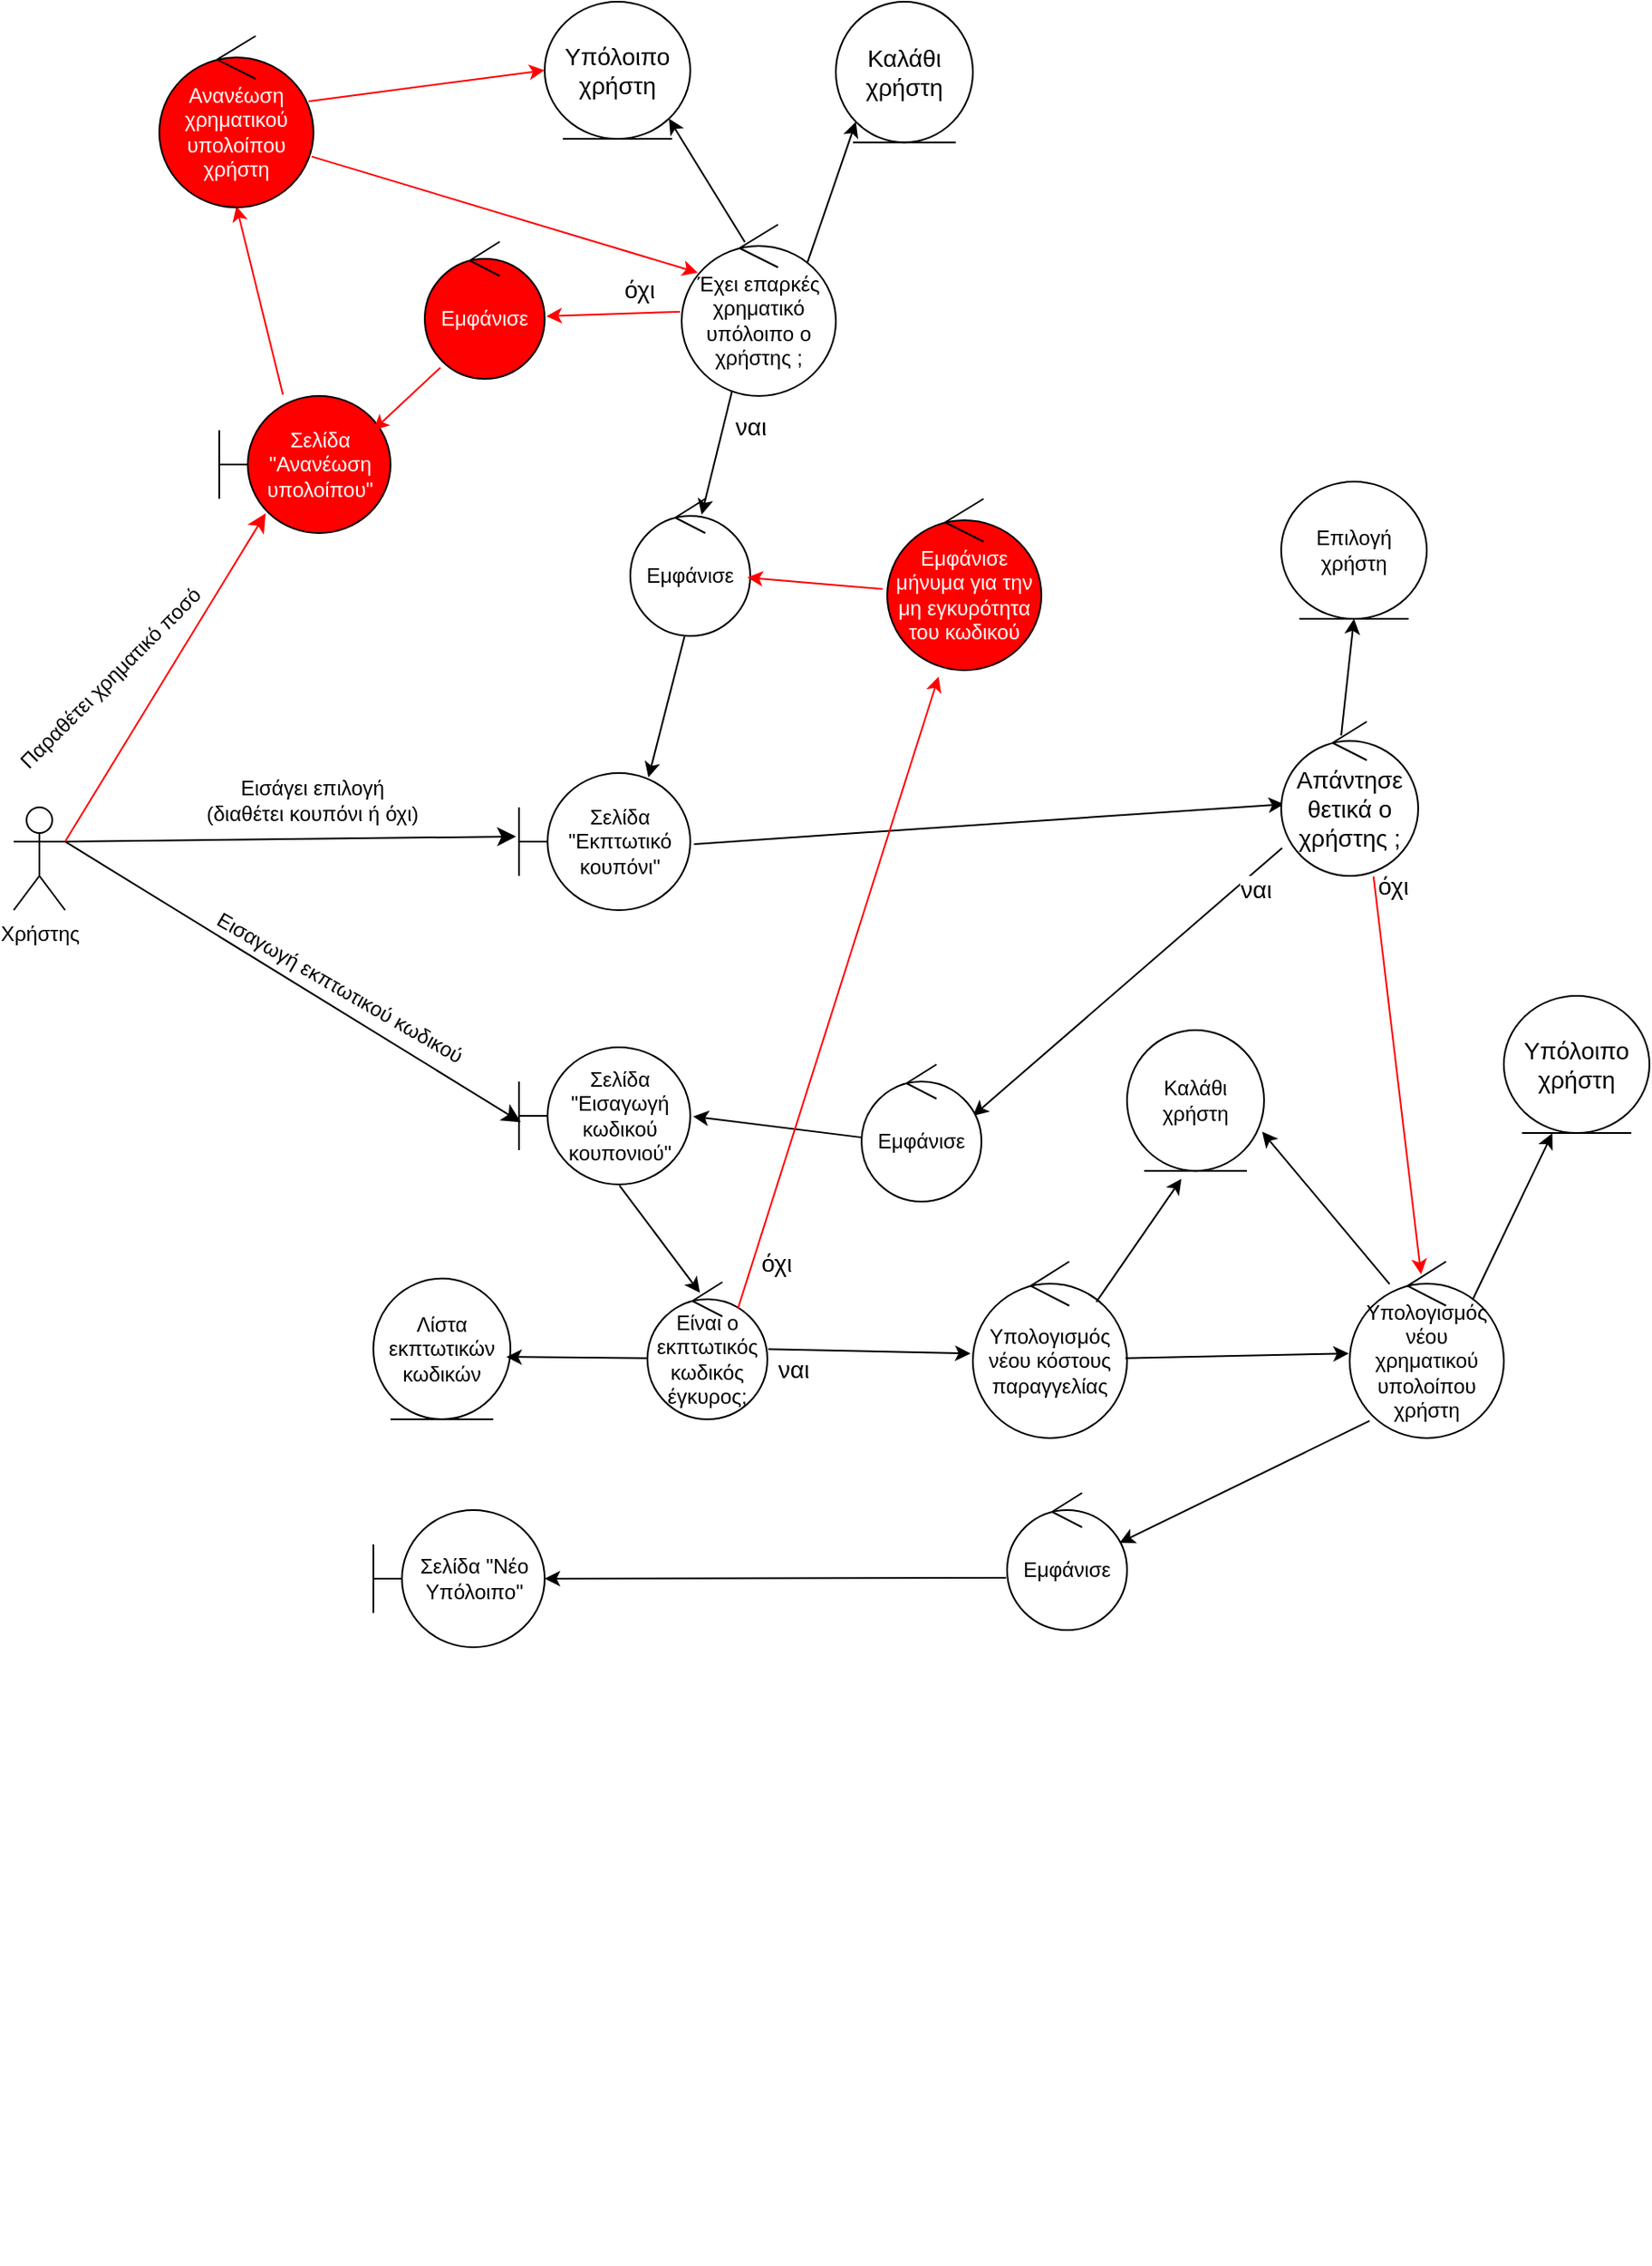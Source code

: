 <mxfile version="21.3.2" type="device">
  <diagram name="Σελίδα-1" id="WVEBd1sjFHavCeA0LY7U">
    <mxGraphModel dx="2290" dy="1243" grid="1" gridSize="10" guides="1" tooltips="1" connect="1" arrows="1" fold="1" page="1" pageScale="1" pageWidth="1169" pageHeight="1654" math="0" shadow="0">
      <root>
        <mxCell id="0" />
        <mxCell id="1" parent="0" />
        <mxCell id="arP7l1wMcAtvW6ZHbNae-1" value="Χρήστης" style="shape=umlActor;verticalLabelPosition=bottom;verticalAlign=top;html=1;outlineConnect=0;fontColor=#000000;" parent="1" vertex="1">
          <mxGeometry x="90" y="510" width="30" height="60" as="geometry" />
        </mxCell>
        <mxCell id="SWPQcaOPygvo77F1xrFM-1" value="&lt;font&gt;Έχει επαρκές χρηματικό υπόλοιπο ο χρήστης ;&lt;/font&gt;" style="ellipse;shape=umlControl;whiteSpace=wrap;html=1;strokeColor=#000000;fontColor=#000000;" vertex="1" parent="1">
          <mxGeometry x="480" y="170" width="90" height="100" as="geometry" />
        </mxCell>
        <mxCell id="SWPQcaOPygvo77F1xrFM-2" value="" style="edgeStyle=none;rounded=0;orthogonalLoop=1;jettySize=auto;html=1;strokeColor=#000000;fontColor=#000000;exitX=0.327;exitY=0.97;exitDx=0;exitDy=0;exitPerimeter=0;entryX=0.595;entryY=0.115;entryDx=0;entryDy=0;entryPerimeter=0;" edge="1" parent="1" source="SWPQcaOPygvo77F1xrFM-1" target="SWPQcaOPygvo77F1xrFM-4">
          <mxGeometry relative="1" as="geometry">
            <mxPoint x="535" y="520" as="sourcePoint" />
            <mxPoint x="430" y="440" as="targetPoint" />
          </mxGeometry>
        </mxCell>
        <mxCell id="SWPQcaOPygvo77F1xrFM-3" value="&lt;font style=&quot;font-size: 14px;&quot;&gt;ναι&lt;br&gt;&lt;br&gt;&lt;/font&gt;" style="edgeLabel;html=1;align=center;verticalAlign=middle;resizable=0;points=[];fontColor=#000000;fontSize=14;" vertex="1" connectable="0" parent="1">
          <mxGeometry x="525" y="810" as="geometry">
            <mxPoint x="-5" y="-514" as="offset" />
          </mxGeometry>
        </mxCell>
        <mxCell id="SWPQcaOPygvo77F1xrFM-4" value="&lt;font&gt;Εμφάνισε&lt;/font&gt;" style="ellipse;shape=umlControl;whiteSpace=wrap;html=1;strokeColor=#000000;fontColor=#000000;" vertex="1" parent="1">
          <mxGeometry x="450" y="330" width="70" height="80" as="geometry" />
        </mxCell>
        <mxCell id="SWPQcaOPygvo77F1xrFM-5" value="" style="rounded=0;orthogonalLoop=1;jettySize=auto;html=1;exitX=0.452;exitY=1.004;exitDx=0;exitDy=0;exitPerimeter=0;fillColor=#ffe6cc;strokeColor=#000000;fontColor=#000000;entryX=0.756;entryY=0.032;entryDx=0;entryDy=0;entryPerimeter=0;" edge="1" parent="1" source="SWPQcaOPygvo77F1xrFM-4" target="SWPQcaOPygvo77F1xrFM-7">
          <mxGeometry relative="1" as="geometry">
            <mxPoint x="215" y="540" as="sourcePoint" />
            <mxPoint x="380" y="470" as="targetPoint" />
          </mxGeometry>
        </mxCell>
        <mxCell id="SWPQcaOPygvo77F1xrFM-7" value="&lt;font&gt;Σελίδα &quot;Εκπτωτικό κουπόνι&quot;&lt;/font&gt;" style="shape=umlBoundary;whiteSpace=wrap;html=1;strokeColor=#000000;fontColor=#000000;" vertex="1" parent="1">
          <mxGeometry x="385" y="490" width="100" height="80" as="geometry" />
        </mxCell>
        <mxCell id="SWPQcaOPygvo77F1xrFM-8" value="" style="edgeStyle=none;curved=1;rounded=0;orthogonalLoop=1;jettySize=auto;html=1;fontSize=12;startSize=8;endSize=8;strokeColor=#000000;exitX=1;exitY=0.333;exitDx=0;exitDy=0;exitPerimeter=0;entryX=-0.017;entryY=0.463;entryDx=0;entryDy=0;entryPerimeter=0;" edge="1" parent="1" source="arP7l1wMcAtvW6ZHbNae-1" target="SWPQcaOPygvo77F1xrFM-7">
          <mxGeometry relative="1" as="geometry">
            <Array as="points" />
            <mxPoint x="89" y="871" as="targetPoint" />
            <mxPoint x="-145" y="580" as="sourcePoint" />
          </mxGeometry>
        </mxCell>
        <mxCell id="SWPQcaOPygvo77F1xrFM-9" value="&lt;font style=&quot;font-size: 12px;&quot;&gt;Εισάγει επιλογή&lt;br style=&quot;font-size: 12px;&quot;&gt;(διαθέτει κουπόνι ή όχι)&lt;br style=&quot;font-size: 12px;&quot;&gt;&lt;/font&gt;" style="edgeLabel;html=1;align=center;verticalAlign=middle;resizable=0;points=[];fontSize=12;rotation=0;fontColor=#000000;" vertex="1" connectable="0" parent="1">
          <mxGeometry x="440.0" y="930.004" as="geometry">
            <mxPoint x="-176" y="-424" as="offset" />
          </mxGeometry>
        </mxCell>
        <mxCell id="SWPQcaOPygvo77F1xrFM-10" value="" style="edgeStyle=none;rounded=0;orthogonalLoop=1;jettySize=auto;html=1;strokeColor=#000000;fontColor=#000000;exitX=1.022;exitY=0.518;exitDx=0;exitDy=0;exitPerimeter=0;entryX=0.021;entryY=0.535;entryDx=0;entryDy=0;entryPerimeter=0;" edge="1" parent="1" source="SWPQcaOPygvo77F1xrFM-7" target="SWPQcaOPygvo77F1xrFM-11">
          <mxGeometry relative="1" as="geometry">
            <mxPoint x="627" y="550" as="sourcePoint" />
            <mxPoint x="610" y="551" as="targetPoint" />
          </mxGeometry>
        </mxCell>
        <mxCell id="SWPQcaOPygvo77F1xrFM-11" value="&lt;font style=&quot;font-size: 14px;&quot;&gt;Απάντησε θετικά ο χρήστης ;&lt;/font&gt;" style="ellipse;shape=umlControl;whiteSpace=wrap;html=1;strokeColor=#000000;fontColor=#000000;fontSize=14;" vertex="1" parent="1">
          <mxGeometry x="830" y="460" width="80" height="90" as="geometry" />
        </mxCell>
        <mxCell id="SWPQcaOPygvo77F1xrFM-13" value="&lt;font&gt;Επιλογή χρήστη&lt;/font&gt;" style="ellipse;shape=umlEntity;whiteSpace=wrap;html=1;strokeColor=#000000;fontColor=#000000;" vertex="1" parent="1">
          <mxGeometry x="830" y="320" width="85" height="80" as="geometry" />
        </mxCell>
        <mxCell id="SWPQcaOPygvo77F1xrFM-14" value="" style="endArrow=classic;html=1;rounded=0;entryX=0.5;entryY=1;entryDx=0;entryDy=0;exitX=0.438;exitY=0.09;exitDx=0;exitDy=0;exitPerimeter=0;" edge="1" parent="1" source="SWPQcaOPygvo77F1xrFM-11" target="SWPQcaOPygvo77F1xrFM-13">
          <mxGeometry width="50" height="50" relative="1" as="geometry">
            <mxPoint x="760" y="720" as="sourcePoint" />
            <mxPoint x="810" y="670" as="targetPoint" />
          </mxGeometry>
        </mxCell>
        <mxCell id="SWPQcaOPygvo77F1xrFM-15" value="" style="edgeStyle=none;rounded=0;orthogonalLoop=1;jettySize=auto;html=1;strokeColor=#000000;fontColor=#000000;exitX=0.007;exitY=0.819;exitDx=0;exitDy=0;exitPerimeter=0;entryX=0.929;entryY=0.375;entryDx=0;entryDy=0;entryPerimeter=0;" edge="1" parent="1" source="SWPQcaOPygvo77F1xrFM-11" target="SWPQcaOPygvo77F1xrFM-17">
          <mxGeometry relative="1" as="geometry">
            <mxPoint x="637" y="620" as="sourcePoint" />
            <mxPoint x="600" y="690" as="targetPoint" />
          </mxGeometry>
        </mxCell>
        <mxCell id="SWPQcaOPygvo77F1xrFM-16" value="&lt;font style=&quot;font-size: 14px;&quot;&gt;ναι&lt;br&gt;&lt;br&gt;&lt;/font&gt;" style="edgeLabel;html=1;align=center;verticalAlign=middle;resizable=0;points=[];fontColor=#000000;fontSize=14;" vertex="1" connectable="0" parent="1">
          <mxGeometry x="820" y="1080" as="geometry">
            <mxPoint x="-5" y="-514" as="offset" />
          </mxGeometry>
        </mxCell>
        <mxCell id="SWPQcaOPygvo77F1xrFM-17" value="&lt;font&gt;Εμφάνισε&lt;/font&gt;" style="ellipse;shape=umlControl;whiteSpace=wrap;html=1;strokeColor=#000000;fontColor=#000000;" vertex="1" parent="1">
          <mxGeometry x="585" y="660" width="70" height="80" as="geometry" />
        </mxCell>
        <mxCell id="SWPQcaOPygvo77F1xrFM-18" value="&lt;font&gt;Σελίδα &quot;Εισαγωγή κωδικού κουπονιού&quot;&lt;/font&gt;" style="shape=umlBoundary;whiteSpace=wrap;html=1;strokeColor=#000000;fontColor=#000000;" vertex="1" parent="1">
          <mxGeometry x="385" y="650" width="100" height="80" as="geometry" />
        </mxCell>
        <mxCell id="SWPQcaOPygvo77F1xrFM-19" value="" style="edgeStyle=none;rounded=0;orthogonalLoop=1;jettySize=auto;html=1;strokeColor=#000000;fontColor=#000000;exitX=0;exitY=0.532;exitDx=0;exitDy=0;exitPerimeter=0;entryX=1.017;entryY=0.504;entryDx=0;entryDy=0;entryPerimeter=0;" edge="1" parent="1" source="SWPQcaOPygvo77F1xrFM-17" target="SWPQcaOPygvo77F1xrFM-18">
          <mxGeometry relative="1" as="geometry">
            <mxPoint x="502" y="571" as="sourcePoint" />
            <mxPoint x="632" y="563" as="targetPoint" />
          </mxGeometry>
        </mxCell>
        <mxCell id="SWPQcaOPygvo77F1xrFM-20" value="" style="edgeStyle=none;curved=1;rounded=0;orthogonalLoop=1;jettySize=auto;html=1;fontSize=12;startSize=8;endSize=8;strokeColor=#000000;exitX=1;exitY=0.333;exitDx=0;exitDy=0;exitPerimeter=0;entryX=0.011;entryY=0.546;entryDx=0;entryDy=0;entryPerimeter=0;" edge="1" parent="1" source="arP7l1wMcAtvW6ZHbNae-1" target="SWPQcaOPygvo77F1xrFM-18">
          <mxGeometry relative="1" as="geometry">
            <Array as="points" />
            <mxPoint x="398" y="567" as="targetPoint" />
            <mxPoint x="130" y="540" as="sourcePoint" />
          </mxGeometry>
        </mxCell>
        <mxCell id="SWPQcaOPygvo77F1xrFM-21" value="&lt;font style=&quot;font-size: 12px;&quot;&gt;Εισαγωγή εκπτωτικού κωδικού&lt;br style=&quot;font-size: 12px;&quot;&gt;&lt;/font&gt;" style="edgeLabel;html=1;align=center;verticalAlign=middle;resizable=0;points=[];fontSize=12;rotation=30;fontColor=#000000;" vertex="1" connectable="0" parent="1">
          <mxGeometry x="220.0" y="1070.004" as="geometry">
            <mxPoint x="-176" y="-424" as="offset" />
          </mxGeometry>
        </mxCell>
        <mxCell id="SWPQcaOPygvo77F1xrFM-22" value="" style="edgeStyle=none;rounded=0;orthogonalLoop=1;jettySize=auto;html=1;strokeColor=#000000;fontColor=#000000;exitX=0.587;exitY=1.008;exitDx=0;exitDy=0;exitPerimeter=0;entryX=0.438;entryY=0.078;entryDx=0;entryDy=0;entryPerimeter=0;" edge="1" parent="1" source="SWPQcaOPygvo77F1xrFM-18" target="SWPQcaOPygvo77F1xrFM-23">
          <mxGeometry relative="1" as="geometry">
            <mxPoint x="559" y="700" as="sourcePoint" />
            <mxPoint x="460" y="850" as="targetPoint" />
          </mxGeometry>
        </mxCell>
        <mxCell id="SWPQcaOPygvo77F1xrFM-23" value="&lt;font&gt;Είναι ο εκπτωτικός κωδικός έγκυρος;&lt;/font&gt;" style="ellipse;shape=umlControl;whiteSpace=wrap;html=1;strokeColor=#000000;fontColor=#000000;" vertex="1" parent="1">
          <mxGeometry x="460" y="787" width="70" height="80" as="geometry" />
        </mxCell>
        <mxCell id="SWPQcaOPygvo77F1xrFM-24" value="" style="edgeStyle=none;rounded=0;orthogonalLoop=1;jettySize=auto;html=1;strokeColor=#000000;fontColor=#000000;exitX=1.007;exitY=0.489;exitDx=0;exitDy=0;exitPerimeter=0;entryX=-0.015;entryY=0.521;entryDx=0;entryDy=0;entryPerimeter=0;" edge="1" parent="1" source="SWPQcaOPygvo77F1xrFM-23" target="SWPQcaOPygvo77F1xrFM-27">
          <mxGeometry relative="1" as="geometry">
            <mxPoint x="550" y="830" as="sourcePoint" />
            <mxPoint x="620" y="826" as="targetPoint" />
          </mxGeometry>
        </mxCell>
        <mxCell id="SWPQcaOPygvo77F1xrFM-25" value="&lt;font style=&quot;font-size: 14px;&quot;&gt;ναι&lt;br&gt;&lt;br&gt;&lt;/font&gt;" style="edgeLabel;html=1;align=center;verticalAlign=middle;resizable=0;points=[];fontColor=#000000;fontSize=14;" vertex="1" connectable="0" parent="1">
          <mxGeometry x="550" y="1360" as="geometry">
            <mxPoint x="-5" y="-514" as="offset" />
          </mxGeometry>
        </mxCell>
        <mxCell id="SWPQcaOPygvo77F1xrFM-26" value="Καλάθι χρήστη" style="ellipse;shape=umlEntity;whiteSpace=wrap;html=1;fontColor=#000000;strokeColor=#000000;" vertex="1" parent="1">
          <mxGeometry x="740" y="640" width="80" height="82.1" as="geometry" />
        </mxCell>
        <mxCell id="SWPQcaOPygvo77F1xrFM-27" value="Υπολογισμός νέου κόστους παραγγελίας&lt;br&gt;" style="ellipse;shape=umlControl;whiteSpace=wrap;html=1;strokeColor=#000000;fontColor=#000000;" vertex="1" parent="1">
          <mxGeometry x="650" y="775" width="90" height="103" as="geometry" />
        </mxCell>
        <mxCell id="SWPQcaOPygvo77F1xrFM-28" value="" style="edgeStyle=none;rounded=0;orthogonalLoop=1;jettySize=auto;html=1;strokeColor=#000000;fontColor=#000000;exitX=0.801;exitY=0.229;exitDx=0;exitDy=0;exitPerimeter=0;entryX=0.397;entryY=1.056;entryDx=0;entryDy=0;entryPerimeter=0;" edge="1" parent="1" source="SWPQcaOPygvo77F1xrFM-27" target="SWPQcaOPygvo77F1xrFM-26">
          <mxGeometry relative="1" as="geometry">
            <mxPoint x="495" y="836" as="sourcePoint" />
            <mxPoint x="659" y="839" as="targetPoint" />
          </mxGeometry>
        </mxCell>
        <mxCell id="SWPQcaOPygvo77F1xrFM-29" value="" style="edgeStyle=none;rounded=0;orthogonalLoop=1;jettySize=auto;html=1;strokeColor=#000000;fontColor=#000000;exitX=0.99;exitY=0.547;exitDx=0;exitDy=0;exitPerimeter=0;entryX=-0.006;entryY=0.521;entryDx=0;entryDy=0;entryPerimeter=0;" edge="1" parent="1" source="SWPQcaOPygvo77F1xrFM-27" target="SWPQcaOPygvo77F1xrFM-30">
          <mxGeometry relative="1" as="geometry">
            <mxPoint x="800" y="824" as="sourcePoint" />
            <mxPoint x="890" y="831" as="targetPoint" />
          </mxGeometry>
        </mxCell>
        <mxCell id="SWPQcaOPygvo77F1xrFM-30" value="Υπολογισμός νέου χρηματικού υπολοίπου χρήστη" style="ellipse;shape=umlControl;whiteSpace=wrap;html=1;strokeColor=#000000;fontColor=#000000;" vertex="1" parent="1">
          <mxGeometry x="870" y="775" width="90" height="103" as="geometry" />
        </mxCell>
        <mxCell id="SWPQcaOPygvo77F1xrFM-31" value="" style="edgeStyle=none;rounded=0;orthogonalLoop=1;jettySize=auto;html=1;strokeColor=#000000;fontColor=#000000;exitX=0.259;exitY=0.128;exitDx=0;exitDy=0;exitPerimeter=0;entryX=0.986;entryY=0.722;entryDx=0;entryDy=0;entryPerimeter=0;" edge="1" parent="1" source="SWPQcaOPygvo77F1xrFM-30" target="SWPQcaOPygvo77F1xrFM-26">
          <mxGeometry relative="1" as="geometry">
            <mxPoint x="732" y="809" as="sourcePoint" />
            <mxPoint x="782" y="737" as="targetPoint" />
          </mxGeometry>
        </mxCell>
        <mxCell id="SWPQcaOPygvo77F1xrFM-32" value="" style="edgeStyle=none;rounded=0;orthogonalLoop=1;jettySize=auto;html=1;strokeColor=#000000;fontColor=#000000;exitX=0.41;exitY=0.103;exitDx=0;exitDy=0;exitPerimeter=0;entryX=1;entryY=1;entryDx=0;entryDy=0;" edge="1" parent="1" source="SWPQcaOPygvo77F1xrFM-1" target="SWPQcaOPygvo77F1xrFM-35">
          <mxGeometry relative="1" as="geometry">
            <mxPoint x="519" y="277" as="sourcePoint" />
            <mxPoint x="480" y="130" as="targetPoint" />
          </mxGeometry>
        </mxCell>
        <mxCell id="SWPQcaOPygvo77F1xrFM-33" value="" style="edgeStyle=none;rounded=0;orthogonalLoop=1;jettySize=auto;html=1;strokeColor=#000000;fontColor=#000000;exitX=0.816;exitY=0.221;exitDx=0;exitDy=0;exitPerimeter=0;entryX=0;entryY=1;entryDx=0;entryDy=0;" edge="1" parent="1" source="SWPQcaOPygvo77F1xrFM-1" target="SWPQcaOPygvo77F1xrFM-34">
          <mxGeometry relative="1" as="geometry">
            <mxPoint x="519" y="277" as="sourcePoint" />
            <mxPoint x="600" y="130" as="targetPoint" />
          </mxGeometry>
        </mxCell>
        <mxCell id="SWPQcaOPygvo77F1xrFM-34" value="Καλάθι χρήστη" style="ellipse;shape=umlEntity;whiteSpace=wrap;html=1;fontColor=#000000;strokeColor=#000000;fontSize=14;" vertex="1" parent="1">
          <mxGeometry x="570" y="40" width="80" height="82.1" as="geometry" />
        </mxCell>
        <mxCell id="SWPQcaOPygvo77F1xrFM-35" value="Υπόλοιπο χρήστη" style="ellipse;shape=umlEntity;whiteSpace=wrap;html=1;strokeColor=#000000;fontColor=#000000;fontSize=14;" vertex="1" parent="1">
          <mxGeometry x="400" y="40.0" width="85" height="80" as="geometry" />
        </mxCell>
        <mxCell id="SWPQcaOPygvo77F1xrFM-37" value="" style="edgeStyle=none;rounded=0;orthogonalLoop=1;jettySize=auto;html=1;strokeColor=#000000;fontColor=#000000;exitX=0.797;exitY=0.217;exitDx=0;exitDy=0;exitPerimeter=0;entryX=0.333;entryY=1.002;entryDx=0;entryDy=0;entryPerimeter=0;" edge="1" parent="1" source="SWPQcaOPygvo77F1xrFM-30" target="SWPQcaOPygvo77F1xrFM-38">
          <mxGeometry relative="1" as="geometry">
            <mxPoint x="960" y="753" as="sourcePoint" />
            <mxPoint x="980" y="690" as="targetPoint" />
          </mxGeometry>
        </mxCell>
        <mxCell id="SWPQcaOPygvo77F1xrFM-38" value="Υπόλοιπο χρήστη" style="ellipse;shape=umlEntity;whiteSpace=wrap;html=1;strokeColor=#000000;fontColor=#000000;fontSize=14;" vertex="1" parent="1">
          <mxGeometry x="960" y="620" width="85" height="80" as="geometry" />
        </mxCell>
        <mxCell id="SWPQcaOPygvo77F1xrFM-39" value="Λίστα εκπτωτικών κωδικών" style="ellipse;shape=umlEntity;whiteSpace=wrap;html=1;fontColor=#000000;strokeColor=#000000;" vertex="1" parent="1">
          <mxGeometry x="300" y="784.9" width="80" height="82.1" as="geometry" />
        </mxCell>
        <mxCell id="SWPQcaOPygvo77F1xrFM-40" value="" style="edgeStyle=none;rounded=0;orthogonalLoop=1;jettySize=auto;html=1;strokeColor=#000000;fontColor=#000000;exitX=-0.001;exitY=0.554;exitDx=0;exitDy=0;exitPerimeter=0;entryX=0.97;entryY=0.557;entryDx=0;entryDy=0;entryPerimeter=0;" edge="1" parent="1" source="SWPQcaOPygvo77F1xrFM-23" target="SWPQcaOPygvo77F1xrFM-39">
          <mxGeometry relative="1" as="geometry">
            <mxPoint x="412" y="890" as="sourcePoint" />
            <mxPoint x="390" y="827" as="targetPoint" />
          </mxGeometry>
        </mxCell>
        <mxCell id="SWPQcaOPygvo77F1xrFM-41" value="&lt;font&gt;Εμφάνισε&lt;/font&gt;" style="ellipse;shape=umlControl;whiteSpace=wrap;html=1;strokeColor=#000000;fontColor=#000000;" vertex="1" parent="1">
          <mxGeometry x="670" y="910" width="70" height="80" as="geometry" />
        </mxCell>
        <mxCell id="SWPQcaOPygvo77F1xrFM-42" value="" style="edgeStyle=none;rounded=0;orthogonalLoop=1;jettySize=auto;html=1;strokeColor=#000000;fontColor=#000000;exitX=0.129;exitY=0.902;exitDx=0;exitDy=0;exitPerimeter=0;entryX=0.937;entryY=0.364;entryDx=0;entryDy=0;entryPerimeter=0;" edge="1" parent="1" source="SWPQcaOPygvo77F1xrFM-30" target="SWPQcaOPygvo77F1xrFM-41">
          <mxGeometry relative="1" as="geometry">
            <mxPoint x="847" y="930" as="sourcePoint" />
            <mxPoint x="800" y="1018" as="targetPoint" />
          </mxGeometry>
        </mxCell>
        <mxCell id="SWPQcaOPygvo77F1xrFM-43" value="" style="edgeStyle=none;rounded=0;orthogonalLoop=1;jettySize=auto;html=1;strokeColor=#000000;fontColor=#000000;exitX=-0.009;exitY=0.619;exitDx=0;exitDy=0;exitPerimeter=0;entryX=1;entryY=0.5;entryDx=0;entryDy=0;entryPerimeter=0;" edge="1" parent="1" source="SWPQcaOPygvo77F1xrFM-41" target="SWPQcaOPygvo77F1xrFM-44">
          <mxGeometry relative="1" as="geometry">
            <mxPoint x="430" y="1052" as="sourcePoint" />
            <mxPoint x="350" y="1020" as="targetPoint" />
          </mxGeometry>
        </mxCell>
        <mxCell id="SWPQcaOPygvo77F1xrFM-44" value="&lt;font&gt;Σελίδα &quot;Νέο Υπόλοιπο&quot;&lt;/font&gt;" style="shape=umlBoundary;whiteSpace=wrap;html=1;strokeColor=#000000;fontColor=#000000;" vertex="1" parent="1">
          <mxGeometry x="300" y="920" width="100" height="80" as="geometry" />
        </mxCell>
        <mxCell id="SWPQcaOPygvo77F1xrFM-45" value="" style="endArrow=classic;html=1;rounded=0;exitX=-0.011;exitY=0.509;exitDx=0;exitDy=0;exitPerimeter=0;strokeColor=#FF0000;entryX=1.014;entryY=0.543;entryDx=0;entryDy=0;entryPerimeter=0;" edge="1" parent="1" source="SWPQcaOPygvo77F1xrFM-1" target="SWPQcaOPygvo77F1xrFM-48">
          <mxGeometry width="50" height="50" relative="1" as="geometry">
            <mxPoint x="650" y="231" as="sourcePoint" />
            <mxPoint x="730" y="225" as="targetPoint" />
          </mxGeometry>
        </mxCell>
        <mxCell id="SWPQcaOPygvo77F1xrFM-47" value="&lt;font style=&quot;font-size: 14px;&quot;&gt;όχι&lt;br&gt;&lt;/font&gt;" style="edgeLabel;html=1;align=center;verticalAlign=middle;resizable=0;points=[];fontColor=#000000;fontSize=14;" vertex="1" connectable="0" parent="1">
          <mxGeometry x="460" y="722.1" as="geometry">
            <mxPoint x="-5" y="-514" as="offset" />
          </mxGeometry>
        </mxCell>
        <mxCell id="SWPQcaOPygvo77F1xrFM-48" value="&lt;font&gt;Εμφάνισε&lt;/font&gt;" style="ellipse;shape=umlControl;whiteSpace=wrap;html=1;strokeColor=#000000;fontColor=#FFFFFF;fillColor=#FF0000;" vertex="1" parent="1">
          <mxGeometry x="330" y="180" width="70" height="80" as="geometry" />
        </mxCell>
        <mxCell id="SWPQcaOPygvo77F1xrFM-49" value="&lt;font&gt;Σελίδα &quot;Ανανέωση υπολοίπου&quot;&lt;/font&gt;" style="shape=umlBoundary;whiteSpace=wrap;html=1;strokeColor=#000000;fontColor=#FFFFFF;fillColor=#FF0000;" vertex="1" parent="1">
          <mxGeometry x="210" y="270" width="100" height="80" as="geometry" />
        </mxCell>
        <mxCell id="SWPQcaOPygvo77F1xrFM-50" value="" style="edgeStyle=none;rounded=0;orthogonalLoop=1;jettySize=auto;html=1;strokeColor=#FF0000;fontColor=#000000;exitX=0.13;exitY=0.919;exitDx=0;exitDy=0;exitPerimeter=0;entryX=0.9;entryY=0.25;entryDx=0;entryDy=0;entryPerimeter=0;" edge="1" parent="1" source="SWPQcaOPygvo77F1xrFM-48" target="SWPQcaOPygvo77F1xrFM-49">
          <mxGeometry relative="1" as="geometry">
            <mxPoint x="395" y="310" as="sourcePoint" />
            <mxPoint x="378" y="382" as="targetPoint" />
          </mxGeometry>
        </mxCell>
        <mxCell id="SWPQcaOPygvo77F1xrFM-51" value="" style="edgeStyle=none;curved=1;rounded=0;orthogonalLoop=1;jettySize=auto;html=1;fontSize=12;startSize=8;endSize=8;strokeColor=#FF0000;exitX=1;exitY=0.333;exitDx=0;exitDy=0;exitPerimeter=0;entryX=0.271;entryY=0.856;entryDx=0;entryDy=0;entryPerimeter=0;" edge="1" parent="1" source="arP7l1wMcAtvW6ZHbNae-1" target="SWPQcaOPygvo77F1xrFM-49">
          <mxGeometry relative="1" as="geometry">
            <Array as="points" />
            <mxPoint x="393" y="537" as="targetPoint" />
            <mxPoint x="130" y="540" as="sourcePoint" />
          </mxGeometry>
        </mxCell>
        <mxCell id="SWPQcaOPygvo77F1xrFM-53" value="&lt;font style=&quot;font-size: 12px;&quot;&gt;Παραθέτει χρηματικό ποσό&lt;br style=&quot;font-size: 12px;&quot;&gt;&lt;/font&gt;" style="edgeLabel;html=1;align=center;verticalAlign=middle;resizable=0;points=[];fontSize=12;rotation=-45;fontColor=#000000;" vertex="1" connectable="0" parent="1">
          <mxGeometry x="570.0" y="610.004" as="geometry">
            <mxPoint x="-176" y="-424" as="offset" />
          </mxGeometry>
        </mxCell>
        <mxCell id="SWPQcaOPygvo77F1xrFM-54" value="" style="edgeStyle=none;rounded=0;orthogonalLoop=1;jettySize=auto;html=1;strokeColor=#FF0000;fontColor=#000000;exitX=0.372;exitY=-0.01;exitDx=0;exitDy=0;exitPerimeter=0;entryX=0.5;entryY=0.992;entryDx=0;entryDy=0;entryPerimeter=0;" edge="1" parent="1" source="SWPQcaOPygvo77F1xrFM-49" target="SWPQcaOPygvo77F1xrFM-55">
          <mxGeometry relative="1" as="geometry">
            <mxPoint x="243.5" y="240" as="sourcePoint" />
            <mxPoint x="220" y="180" as="targetPoint" />
          </mxGeometry>
        </mxCell>
        <mxCell id="SWPQcaOPygvo77F1xrFM-55" value="&lt;font&gt;Ανανέωση χρηματικού υπολοίπου χρήστη&lt;/font&gt;" style="ellipse;shape=umlControl;whiteSpace=wrap;html=1;strokeColor=#000000;fontColor=#FFFFFF;fillColor=#FF0000;" vertex="1" parent="1">
          <mxGeometry x="175" y="60" width="90" height="100" as="geometry" />
        </mxCell>
        <mxCell id="SWPQcaOPygvo77F1xrFM-57" value="" style="edgeStyle=none;rounded=0;orthogonalLoop=1;jettySize=auto;html=1;strokeColor=#FF0000;fontColor=#000000;exitX=0.969;exitY=0.381;exitDx=0;exitDy=0;exitPerimeter=0;entryX=0;entryY=0.5;entryDx=0;entryDy=0;" edge="1" parent="1" source="SWPQcaOPygvo77F1xrFM-55" target="SWPQcaOPygvo77F1xrFM-35">
          <mxGeometry relative="1" as="geometry">
            <mxPoint x="349" y="264" as="sourcePoint" />
            <mxPoint x="310" y="300" as="targetPoint" />
          </mxGeometry>
        </mxCell>
        <mxCell id="SWPQcaOPygvo77F1xrFM-58" value="" style="edgeStyle=none;rounded=0;orthogonalLoop=1;jettySize=auto;html=1;strokeColor=#FF0000;fontColor=#000000;exitX=0.988;exitY=0.703;exitDx=0;exitDy=0;exitPerimeter=0;entryX=0.105;entryY=0.281;entryDx=0;entryDy=0;entryPerimeter=0;" edge="1" parent="1" source="SWPQcaOPygvo77F1xrFM-55" target="SWPQcaOPygvo77F1xrFM-1">
          <mxGeometry relative="1" as="geometry">
            <mxPoint x="272" y="108" as="sourcePoint" />
            <mxPoint x="410" y="90" as="targetPoint" />
          </mxGeometry>
        </mxCell>
        <mxCell id="SWPQcaOPygvo77F1xrFM-59" value="" style="edgeStyle=none;rounded=0;orthogonalLoop=1;jettySize=auto;html=1;strokeColor=#FF0000;fontColor=#000000;exitX=0.674;exitY=1.004;exitDx=0;exitDy=0;exitPerimeter=0;entryX=0.463;entryY=0.073;entryDx=0;entryDy=0;entryPerimeter=0;" edge="1" parent="1" source="SWPQcaOPygvo77F1xrFM-11" target="SWPQcaOPygvo77F1xrFM-30">
          <mxGeometry relative="1" as="geometry">
            <mxPoint x="665" y="581" as="sourcePoint" />
            <mxPoint x="850" y="520" as="targetPoint" />
          </mxGeometry>
        </mxCell>
        <mxCell id="SWPQcaOPygvo77F1xrFM-60" value="&lt;font style=&quot;font-size: 14px;&quot;&gt;όχι&lt;br&gt;&lt;/font&gt;" style="edgeLabel;html=1;align=center;verticalAlign=middle;resizable=0;points=[];fontColor=#000000;fontSize=14;" vertex="1" connectable="0" parent="1">
          <mxGeometry x="900" y="1070" as="geometry">
            <mxPoint x="-5" y="-514" as="offset" />
          </mxGeometry>
        </mxCell>
        <mxCell id="SWPQcaOPygvo77F1xrFM-61" value="" style="edgeStyle=none;rounded=0;orthogonalLoop=1;jettySize=auto;html=1;strokeColor=#FF0000;fontColor=#000000;exitX=0.754;exitY=0.195;exitDx=0;exitDy=0;exitPerimeter=0;entryX=0.333;entryY=1.037;entryDx=0;entryDy=0;entryPerimeter=0;" edge="1" parent="1" source="SWPQcaOPygvo77F1xrFM-23" target="SWPQcaOPygvo77F1xrFM-63">
          <mxGeometry relative="1" as="geometry">
            <mxPoint x="556" y="740" as="sourcePoint" />
            <mxPoint x="600" y="400" as="targetPoint" />
          </mxGeometry>
        </mxCell>
        <mxCell id="SWPQcaOPygvo77F1xrFM-62" value="&lt;font style=&quot;font-size: 14px;&quot;&gt;όχι&lt;br&gt;&lt;/font&gt;" style="edgeLabel;html=1;align=center;verticalAlign=middle;resizable=0;points=[];fontColor=#000000;fontSize=14;" vertex="1" connectable="0" parent="1">
          <mxGeometry x="540" y="1290" as="geometry">
            <mxPoint x="-5" y="-514" as="offset" />
          </mxGeometry>
        </mxCell>
        <mxCell id="SWPQcaOPygvo77F1xrFM-63" value="&lt;font&gt;Εμφάνισε μήνυμα για την μη εγκυρότητα του κωδικού&lt;/font&gt;" style="ellipse;shape=umlControl;whiteSpace=wrap;html=1;strokeColor=#000000;fontColor=#FFFFFF;fillColor=#FF0000;" vertex="1" parent="1">
          <mxGeometry x="600" y="330" width="90" height="100" as="geometry" />
        </mxCell>
        <mxCell id="SWPQcaOPygvo77F1xrFM-64" value="" style="edgeStyle=none;rounded=0;orthogonalLoop=1;jettySize=auto;html=1;strokeColor=#FF0000;fontColor=#000000;exitX=-0.031;exitY=0.526;exitDx=0;exitDy=0;exitPerimeter=0;entryX=0.976;entryY=0.574;entryDx=0;entryDy=0;entryPerimeter=0;" edge="1" parent="1" source="SWPQcaOPygvo77F1xrFM-63" target="SWPQcaOPygvo77F1xrFM-4">
          <mxGeometry relative="1" as="geometry">
            <mxPoint x="523" y="813" as="sourcePoint" />
            <mxPoint x="640" y="444" as="targetPoint" />
          </mxGeometry>
        </mxCell>
      </root>
    </mxGraphModel>
  </diagram>
</mxfile>
